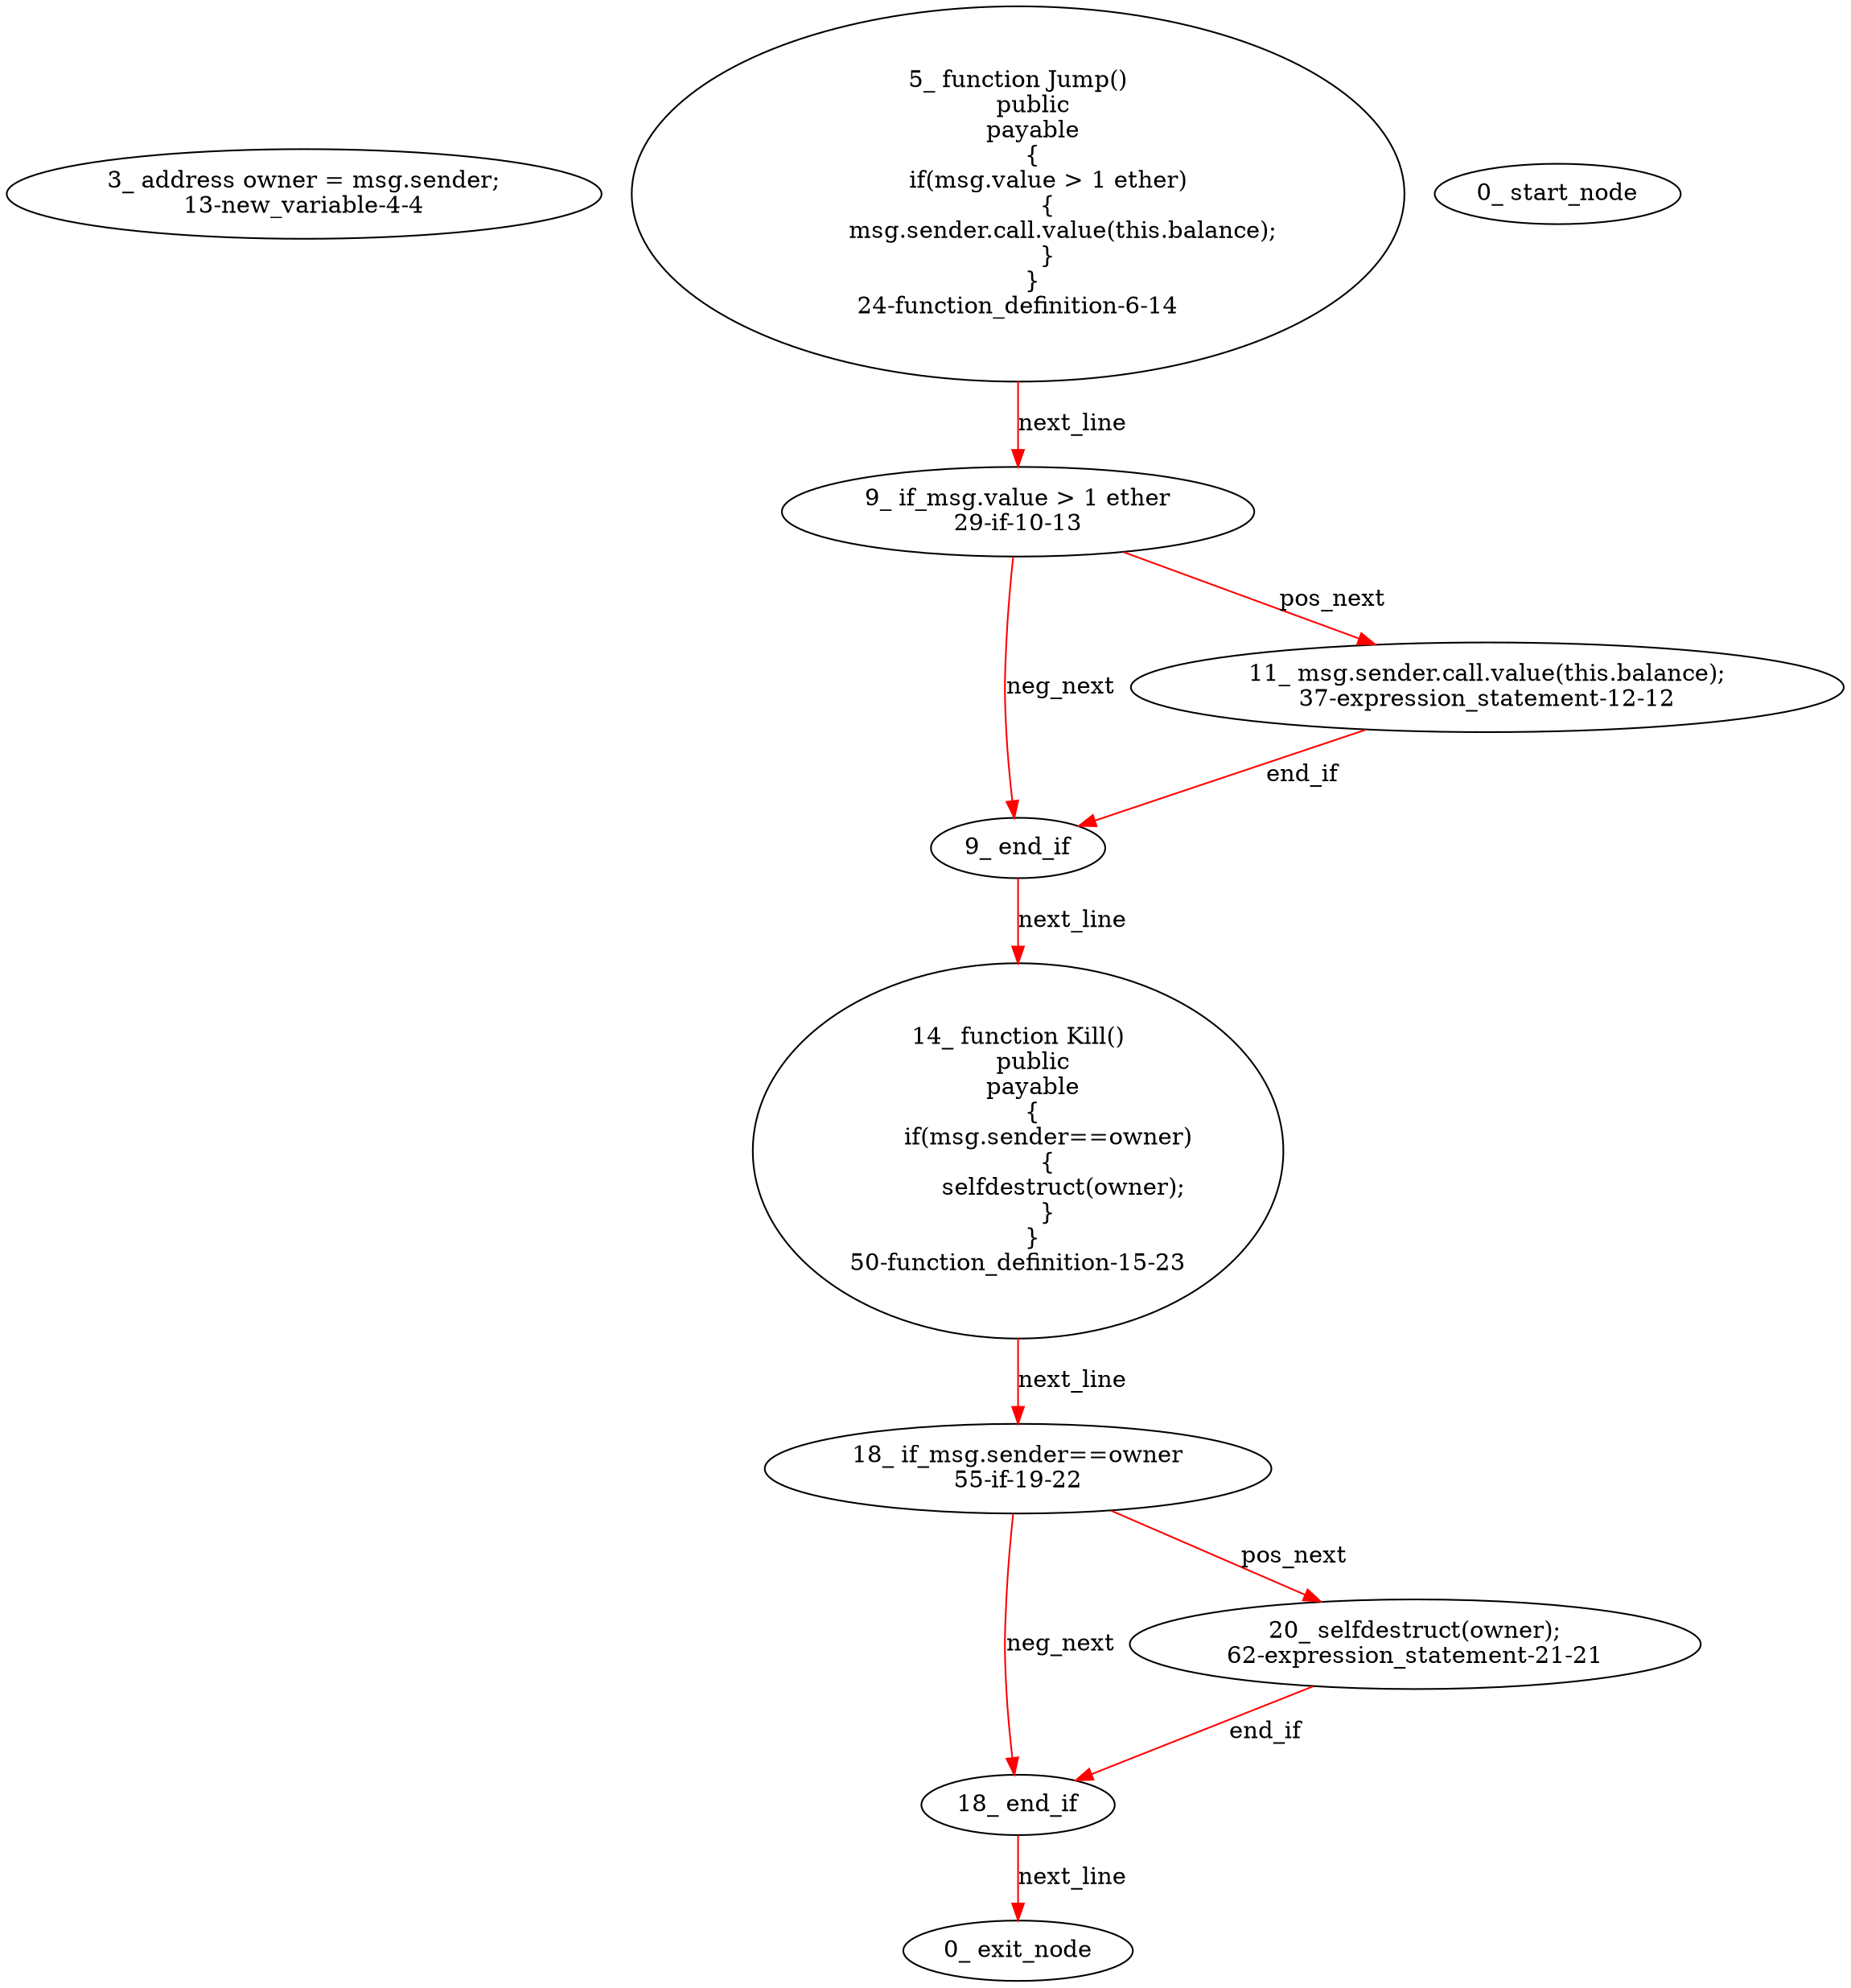 digraph  {
13 [label="3_ address owner = msg.sender;\n13-new_variable-4-4", method="", type_label=new_variable];
24 [label="5_ function Jump()\n    public\n    payable\n    {\n        if(msg.value > 1 ether)\n        {\n            msg.sender.call.value(this.balance);\n        }\n    }\n24-function_definition-6-14", method="Jump()", type_label=function_definition];
29 [label="9_ if_msg.value > 1 ether\n29-if-10-13", method="Jump()", type_label=if];
91 [label="9_ end_if", method="Jump()", type_label=end_if];
37 [label="11_ msg.sender.call.value(this.balance);\n37-expression_statement-12-12", method="Jump()", type_label=expression_statement];
50 [label="14_ function Kill()\n    public\n    payable\n    {\n        if(msg.sender==owner)\n        {\n            selfdestruct(owner);\n        }\n    }\n50-function_definition-15-23", method="Kill()", type_label=function_definition];
55 [label="18_ if_msg.sender==owner\n55-if-19-22", method="Kill()", type_label=if];
117 [label="18_ end_if", method="Kill()", type_label=end_if];
62 [label="20_ selfdestruct(owner);\n62-expression_statement-21-21", method="Kill()", type_label=expression_statement];
1 [label="0_ start_node", method="", type_label=start];
2 [label="0_ exit_node", method="", type_label=exit];
24 -> 29  [color=red, controlflow_type=next_line, edge_type=CFG_edge, key=0, label=next_line];
29 -> 37  [color=red, controlflow_type=pos_next, edge_type=CFG_edge, key=0, label=pos_next];
29 -> 91  [color=red, controlflow_type=neg_next, edge_type=CFG_edge, key=0, label=neg_next];
91 -> 50  [color=red, controlflow_type=next_line, edge_type=CFG_edge, key=0, label=next_line];
37 -> 91  [color=red, controlflow_type=end_if, edge_type=CFG_edge, key=0, label=end_if];
50 -> 55  [color=red, controlflow_type=next_line, edge_type=CFG_edge, key=0, label=next_line];
55 -> 62  [color=red, controlflow_type=pos_next, edge_type=CFG_edge, key=0, label=pos_next];
55 -> 117  [color=red, controlflow_type=neg_next, edge_type=CFG_edge, key=0, label=neg_next];
117 -> 2  [color=red, controlflow_type=next_line, edge_type=CFG_edge, key=0, label=next_line];
62 -> 117  [color=red, controlflow_type=end_if, edge_type=CFG_edge, key=0, label=end_if];
}
